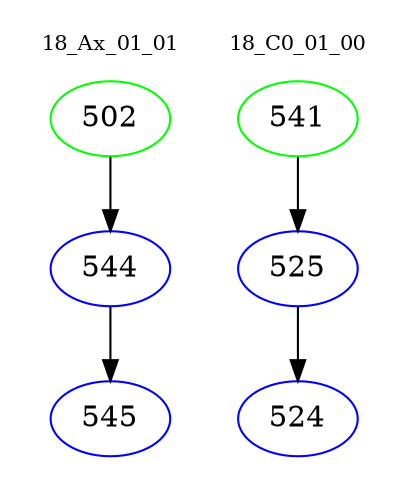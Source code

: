 digraph{
subgraph cluster_0 {
color = white
label = "18_Ax_01_01";
fontsize=10;
T0_502 [label="502", color="green"]
T0_502 -> T0_544 [color="black"]
T0_544 [label="544", color="blue"]
T0_544 -> T0_545 [color="black"]
T0_545 [label="545", color="blue"]
}
subgraph cluster_1 {
color = white
label = "18_C0_01_00";
fontsize=10;
T1_541 [label="541", color="green"]
T1_541 -> T1_525 [color="black"]
T1_525 [label="525", color="blue"]
T1_525 -> T1_524 [color="black"]
T1_524 [label="524", color="blue"]
}
}
